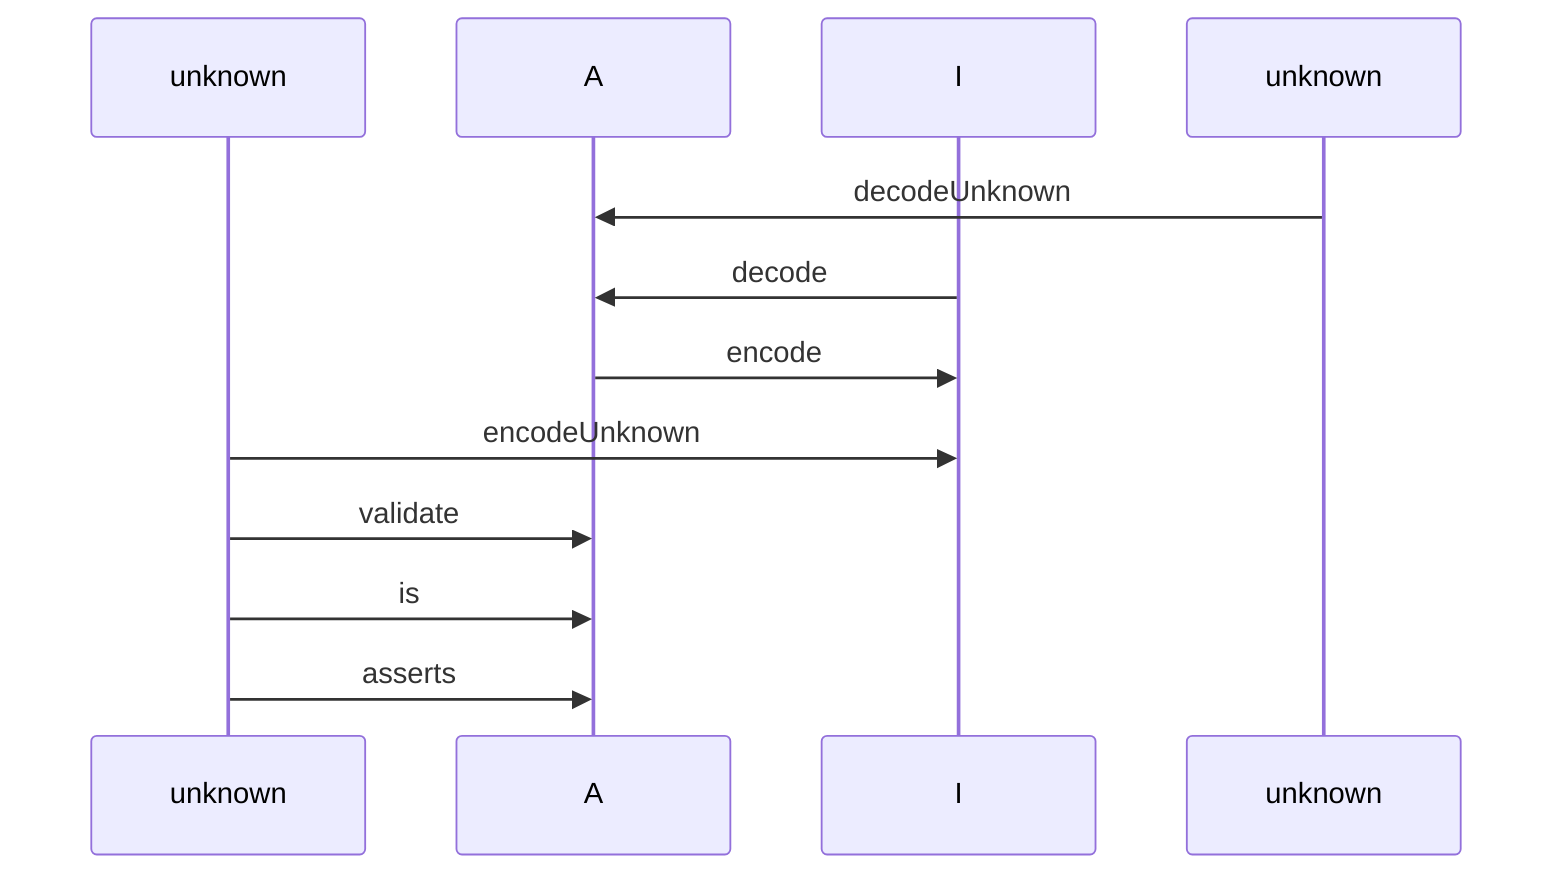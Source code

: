 sequenceDiagram
    participant UA as unknown
    participant A
    participant I
    participant UI as unknown
    UI->>A: decodeUnknown
    I->>A: decode
    A->>I: encode
    UA->>I: encodeUnknown
    UA->>A: validate
    UA->>A: is
    UA->>A: asserts
